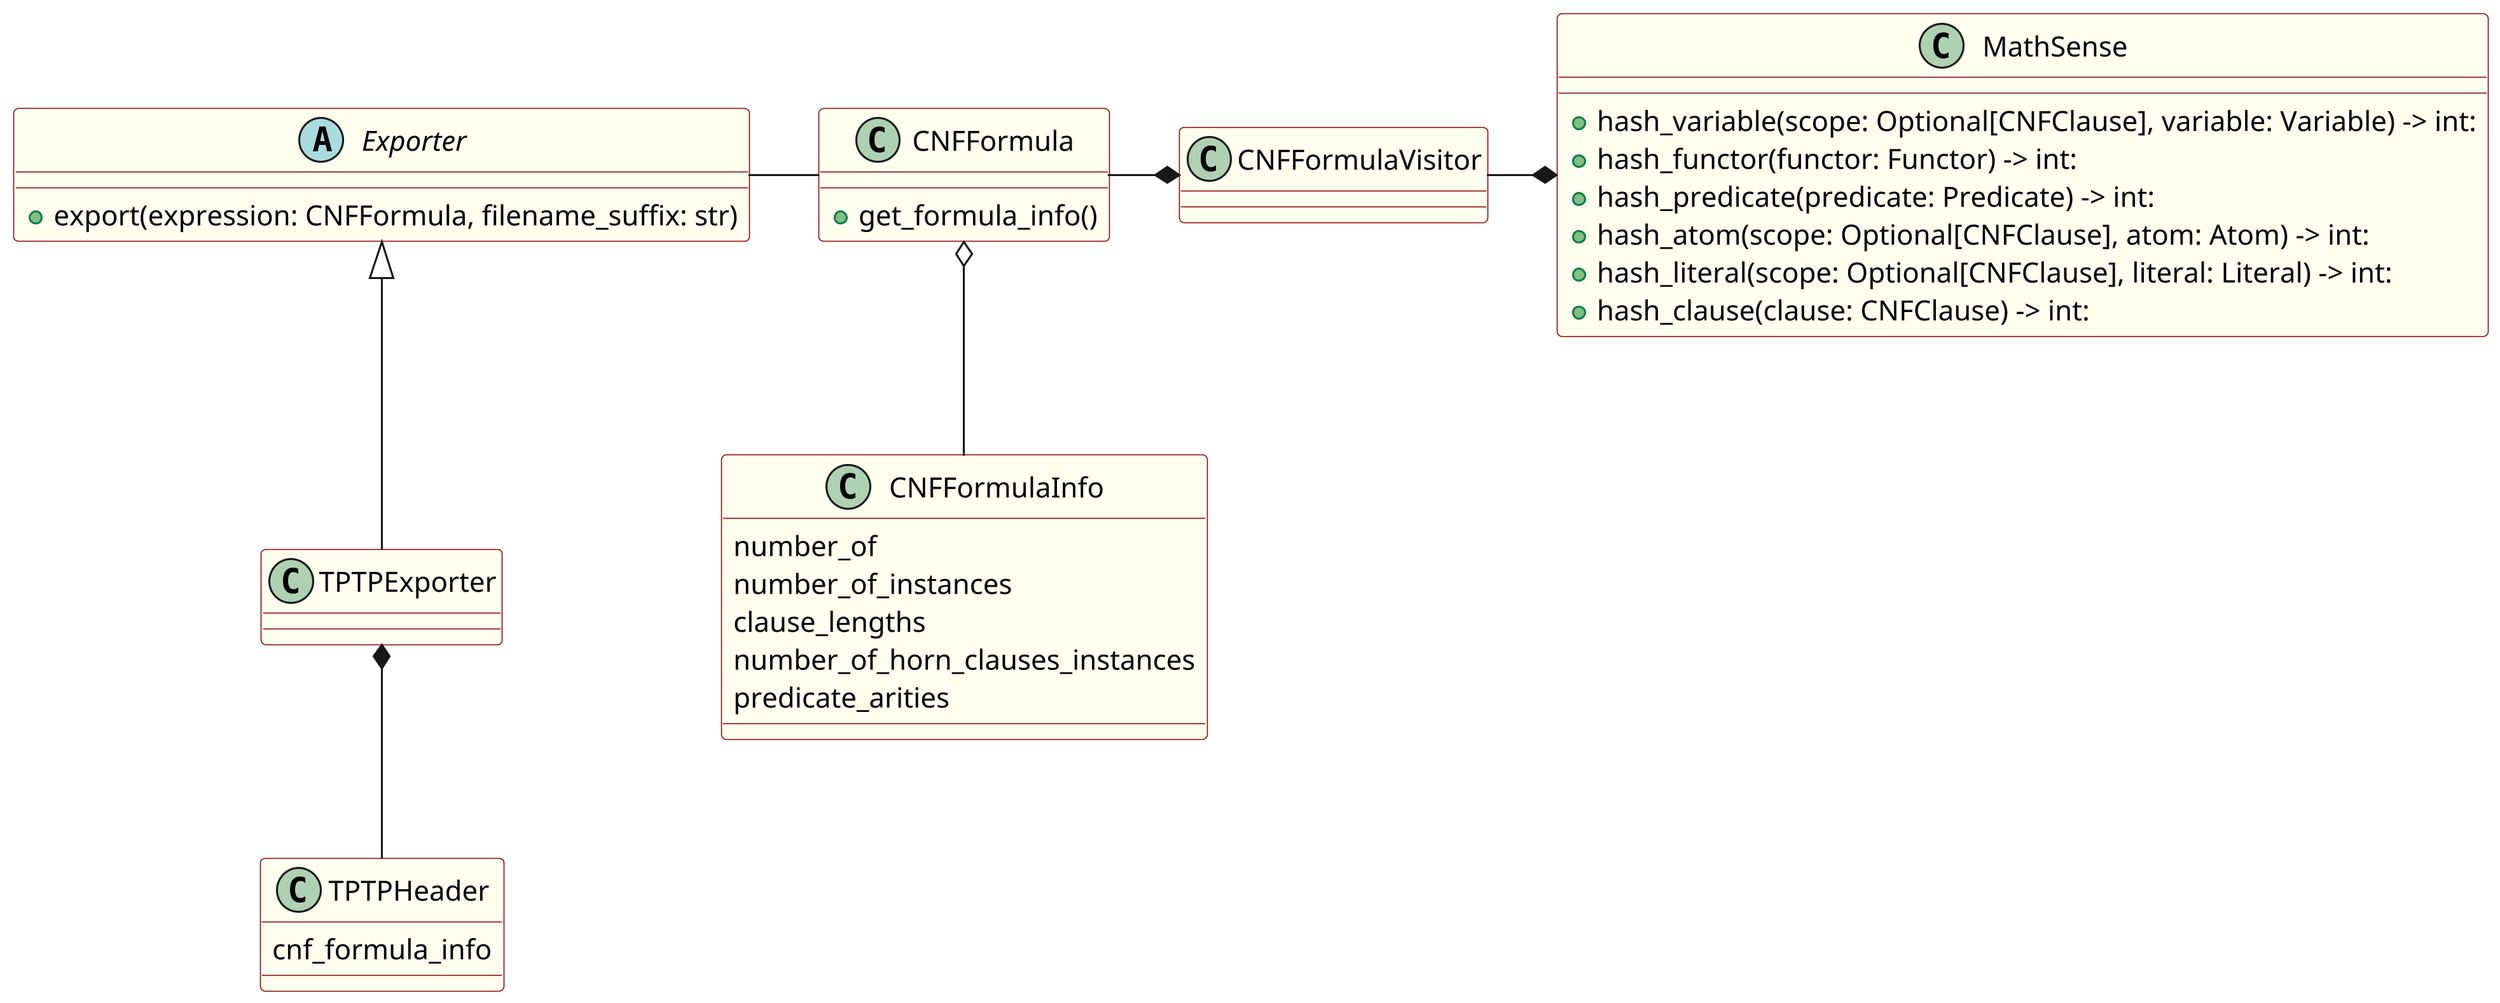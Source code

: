 @startuml
skinparam dpi 300

skinparam class {
  backgroundColor Ivory
  borderColor DarkRed
}

Exporter <|-- TPTPExporter
TPTPExporter *-- TPTPHeader
Exporter - CNFFormula
CNFFormula o-- CNFFormulaInfo

CNFFormulaVisitor -* MathSense
CNFFormula -* CNFFormulaVisitor

class MathSense {
  + hash_variable(scope: Optional[CNFClause], variable: Variable) -> int:
  + hash_functor(functor: Functor) -> int:
  + hash_predicate(predicate: Predicate) -> int:
  + hash_atom(scope: Optional[CNFClause], atom: Atom) -> int:
  + hash_literal(scope: Optional[CNFClause], literal: Literal) -> int:
  + hash_clause(clause: CNFClause) -> int:
}

class CNFFormula {
  + get_formula_info()
}

class CNFFormulaVisitor {
}

class CNFFormulaInfo {
  number_of
  number_of_instances
  clause_lengths
  number_of_horn_clauses_instances
  predicate_arities
}

abstract class Exporter {
+ export(expression: CNFFormula, filename_suffix: str) 
}

class TPTPExporter {
}

class TPTPHeader {
  cnf_formula_info
}

@enduml
